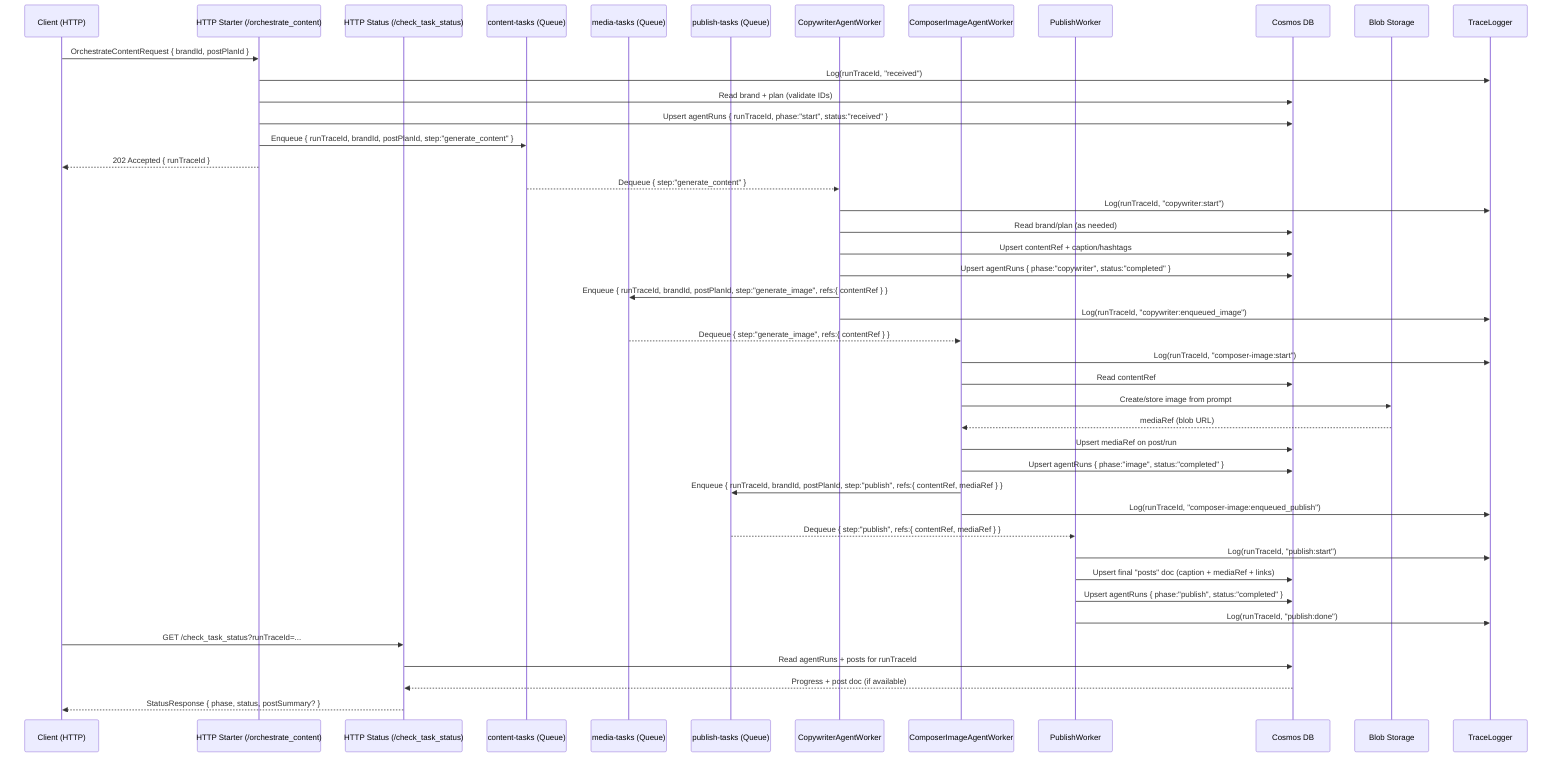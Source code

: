 ---
id: 16629962-bb60-4718-ad83-7da6c0705c9e
---

sequenceDiagram
    participant Client as Client (HTTP)
    participant Starter as HTTP Starter (/orchestrate_content)
    participant Status as HTTP Status (/check_task_status)
    participant ContentQ as content-tasks (Queue)
    participant MediaQ as media-tasks (Queue)
    participant PublishQ as publish-tasks (Queue)
    participant Copywriter as CopywriterAgentWorker
    participant Composer as ComposerImageAgentWorker
    participant Publisher as PublishWorker
    participant Cosmos as Cosmos DB
    participant Blob as Blob Storage
    participant Trace as TraceLogger

    %% --- Step 0: Kickoff ---
    Client->>Starter: OrchestrateContentRequest { brandId, postPlanId }
    Starter->>Trace: Log(runTraceId, "received")
    Starter->>Cosmos: Read brand + plan (validate IDs)
    Starter->>Cosmos: Upsert agentRuns { runTraceId, phase:"start", status:"received" }
    Starter->>ContentQ: Enqueue { runTraceId, brandId, postPlanId, step:"generate_content" }
    Starter-->>Client: 202 Accepted { runTraceId }

    %% --- Step 1: Copywriter ---
    ContentQ-->>Copywriter: Dequeue { step:"generate_content" }
    Copywriter->>Trace: Log(runTraceId, "copywriter:start")
    Copywriter->>Cosmos: Read brand/plan (as needed)
    Copywriter->>Cosmos: Upsert contentRef + caption/hashtags
    Copywriter->>Cosmos: Upsert agentRuns { phase:"copywriter", status:"completed" }
    Copywriter->>MediaQ: Enqueue { runTraceId, brandId, postPlanId, step:"generate_image", refs:{ contentRef } }
    Copywriter->>Trace: Log(runTraceId, "copywriter:enqueued_image")

    %% --- Step 2: Image Composer ---
    MediaQ-->>Composer: Dequeue { step:"generate_image", refs:{ contentRef } }
    Composer->>Trace: Log(runTraceId, "composer-image:start")
    Composer->>Cosmos: Read contentRef
    Composer->>Blob: Create/store image from prompt
    Blob-->>Composer: mediaRef (blob URL)
    Composer->>Cosmos: Upsert mediaRef on post/run
    Composer->>Cosmos: Upsert agentRuns { phase:"image", status:"completed" }
    Composer->>PublishQ: Enqueue { runTraceId, brandId, postPlanId, step:"publish", refs:{ contentRef, mediaRef } }
    Composer->>Trace: Log(runTraceId, "composer-image:enqueued_publish")

    %% --- Step 3: Publish ---
    PublishQ-->>Publisher: Dequeue { step:"publish", refs:{ contentRef, mediaRef } }
    Publisher->>Trace: Log(runTraceId, "publish:start")
    Publisher->>Cosmos: Upsert final "posts" doc (caption + mediaRef + links)
    Publisher->>Cosmos: Upsert agentRuns { phase:"publish", status:"completed" }
    Publisher->>Trace: Log(runTraceId, "publish:done")

    %% --- Status polling (client-driven) ---
    Client->>Status: GET /check_task_status?runTraceId=...
    Status->>Cosmos: Read agentRuns + posts for runTraceId
    Cosmos-->>Status: Progress + post doc (if available)
    Status-->>Client: StatusResponse { phase, status, postSummary? }